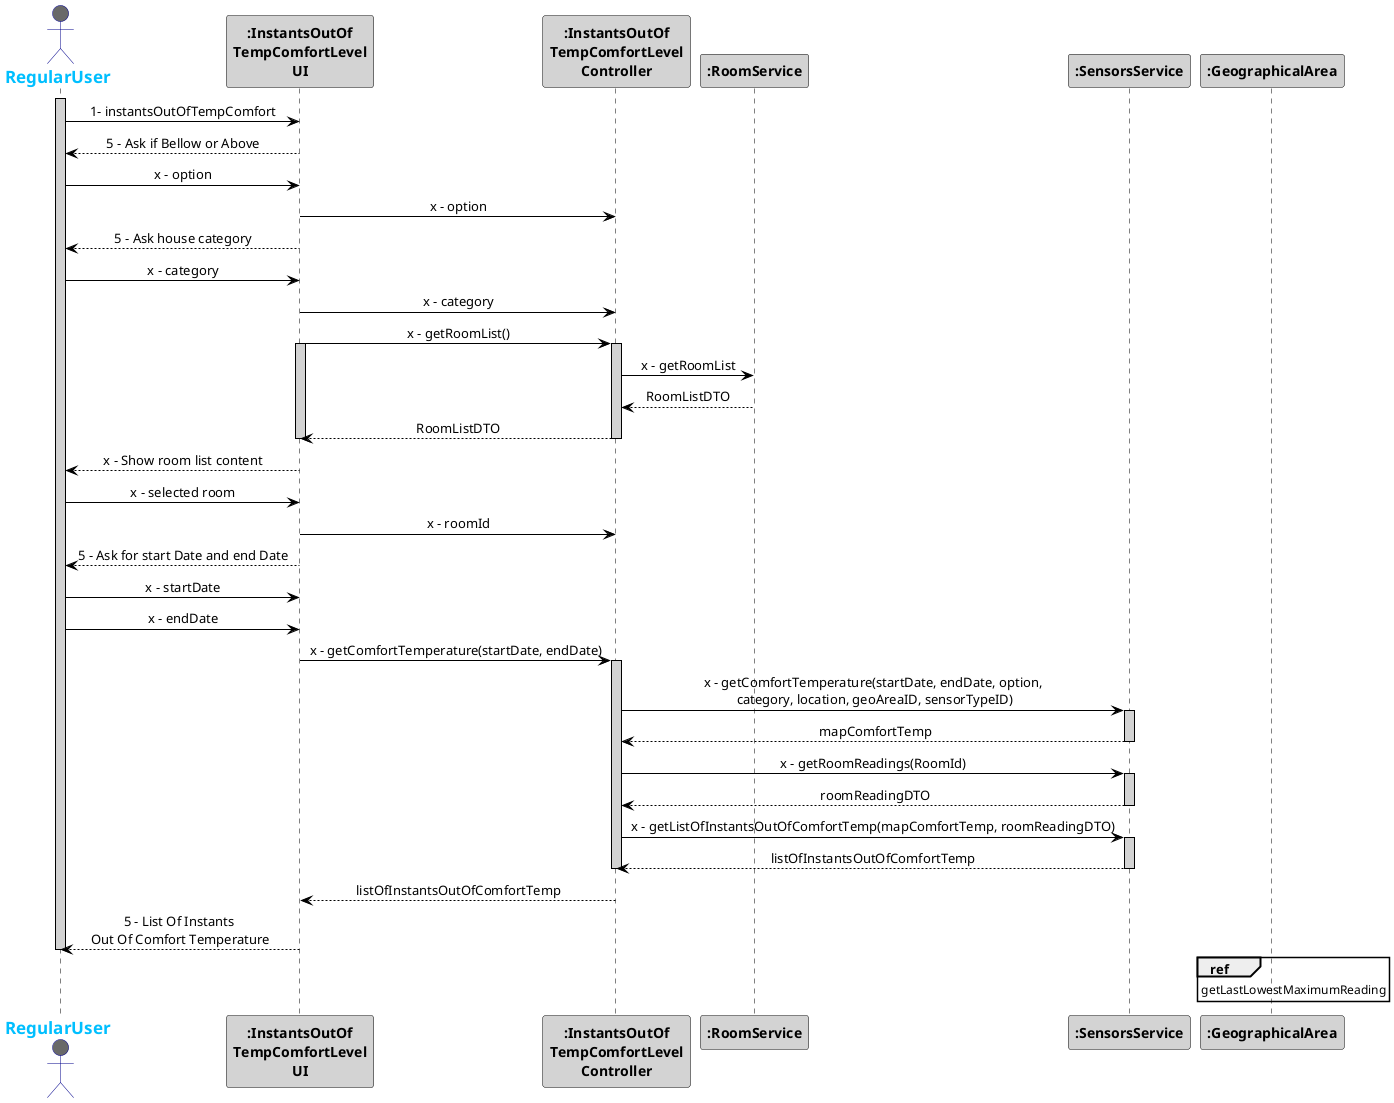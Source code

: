 @startuml
skinparam sequenceMessageAlign center
skinparam sequence {
    ArrowColor Black
    ActorBorderColor DarkBlue
    LifeLineBorderColor black
    LifeLineBackgroundColor LightGrey

    ParticipantBorderColor Black
    ParticipantBackgroundColor LightGrey
    ParticipantFontStyle Bold

    ActorBackgroundColor DimGrey
    ActorFontColor DeepSkyBlue
    ActorFontStyle Bold
    ActorFontSize 17
    ActorFontName Aapex
}


actor RegularUser
activate RegularUser
RegularUser -> ":InstantsOutOf\nTempComfortLevel\nUI": 1- instantsOutOfTempComfort
":InstantsOutOf\nTempComfortLevel\nUI" --> RegularUser: 5 - Ask if Bellow or Above
RegularUser -> ":InstantsOutOf\nTempComfortLevel\nUI": x - option
":InstantsOutOf\nTempComfortLevel\nUI" -> ":InstantsOutOf\nTempComfortLevel\nController" : x - option
":InstantsOutOf\nTempComfortLevel\nUI" --> RegularUser: 5 - Ask house category
RegularUser -> ":InstantsOutOf\nTempComfortLevel\nUI": x - category
":InstantsOutOf\nTempComfortLevel\nUI" -> ":InstantsOutOf\nTempComfortLevel\nController" : x - category
":InstantsOutOf\nTempComfortLevel\nUI" -> ":InstantsOutOf\nTempComfortLevel\nController" : x - getRoomList()
activate ":InstantsOutOf\nTempComfortLevel\nUI"
activate ":InstantsOutOf\nTempComfortLevel\nController"
":InstantsOutOf\nTempComfortLevel\nController" -> ":RoomService": x - getRoomList
":RoomService" --> ":InstantsOutOf\nTempComfortLevel\nController": RoomListDTO
":InstantsOutOf\nTempComfortLevel\nController" --> ":InstantsOutOf\nTempComfortLevel\nUI" : RoomListDTO
deactivate ":InstantsOutOf\nTempComfortLevel\nController"
deactivate ":InstantsOutOf\nTempComfortLevel\nUI"
":InstantsOutOf\nTempComfortLevel\nUI" --> RegularUser: x - Show room list content
RegularUser -> ":InstantsOutOf\nTempComfortLevel\nUI": x - selected room
":InstantsOutOf\nTempComfortLevel\nUI" -> ":InstantsOutOf\nTempComfortLevel\nController" : x - roomId
":InstantsOutOf\nTempComfortLevel\nUI" --> RegularUser: 5 - Ask for start Date and end Date
RegularUser -> ":InstantsOutOf\nTempComfortLevel\nUI": x - startDate
RegularUser -> ":InstantsOutOf\nTempComfortLevel\nUI": x - endDate
":InstantsOutOf\nTempComfortLevel\nUI" -> ":InstantsOutOf\nTempComfortLevel\nController" : x - getComfortTemperature(startDate, endDate)
activate ":InstantsOutOf\nTempComfortLevel\nController"
":InstantsOutOf\nTempComfortLevel\nController" -> ":SensorsService": x - getComfortTemperature(startDate, endDate, option,\n category, location, geoAreaID, sensorTypeID)
activate ":SensorsService"
":SensorsService" --> ":InstantsOutOf\nTempComfortLevel\nController" : mapComfortTemp
deactivate ":SensorsService"
":InstantsOutOf\nTempComfortLevel\nController" -> ":SensorsService": x - getRoomReadings(RoomId)
activate ":SensorsService"
":SensorsService" --> ":InstantsOutOf\nTempComfortLevel\nController" : roomReadingDTO
deactivate ":SensorsService"
":InstantsOutOf\nTempComfortLevel\nController" -> ":SensorsService": x - getListOfInstantsOutOfComfortTemp(mapComfortTemp, roomReadingDTO)
activate ":SensorsService"
":SensorsService" --> ":InstantsOutOf\nTempComfortLevel\nController" : listOfInstantsOutOfComfortTemp
deactivate ":SensorsService"
deactivate ":InstantsOutOf\nTempComfortLevel\nController"
":InstantsOutOf\nTempComfortLevel\nController" --> ":InstantsOutOf\nTempComfortLevel\nUI" : listOfInstantsOutOfComfortTemp
":InstantsOutOf\nTempComfortLevel\nUI" --> RegularUser: 5 - List Of Instants \nOut Of Comfort Temperature
deactivate RegularUser










ref over ":GeographicalArea"
getLastLowestMaximumReading
end

@enduml